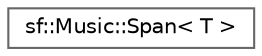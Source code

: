 digraph "Graphical Class Hierarchy"
{
 // LATEX_PDF_SIZE
  bgcolor="transparent";
  edge [fontname=Helvetica,fontsize=10,labelfontname=Helvetica,labelfontsize=10];
  node [fontname=Helvetica,fontsize=10,shape=box,height=0.2,width=0.4];
  rankdir="LR";
  Node0 [id="Node000000",label="sf::Music::Span\< T \>",height=0.2,width=0.4,color="grey40", fillcolor="white", style="filled",URL="$structsf_1_1_music_1_1_span.html",tooltip="Structure defining a time range using the template type."];
}
